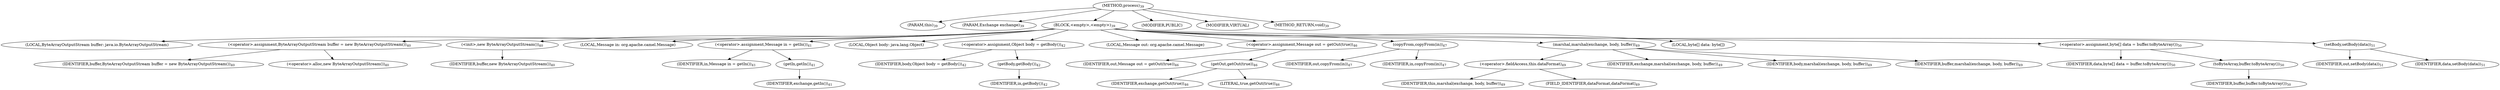 digraph "process" {  
"33" [label = <(METHOD,process)<SUB>39</SUB>> ]
"34" [label = <(PARAM,this)<SUB>39</SUB>> ]
"35" [label = <(PARAM,Exchange exchange)<SUB>39</SUB>> ]
"36" [label = <(BLOCK,&lt;empty&gt;,&lt;empty&gt;)<SUB>39</SUB>> ]
"6" [label = <(LOCAL,ByteArrayOutputStream buffer: java.io.ByteArrayOutputStream)> ]
"37" [label = <(&lt;operator&gt;.assignment,ByteArrayOutputStream buffer = new ByteArrayOutputStream())<SUB>40</SUB>> ]
"38" [label = <(IDENTIFIER,buffer,ByteArrayOutputStream buffer = new ByteArrayOutputStream())<SUB>40</SUB>> ]
"39" [label = <(&lt;operator&gt;.alloc,new ByteArrayOutputStream())<SUB>40</SUB>> ]
"40" [label = <(&lt;init&gt;,new ByteArrayOutputStream())<SUB>40</SUB>> ]
"5" [label = <(IDENTIFIER,buffer,new ByteArrayOutputStream())<SUB>40</SUB>> ]
"41" [label = <(LOCAL,Message in: org.apache.camel.Message)> ]
"42" [label = <(&lt;operator&gt;.assignment,Message in = getIn())<SUB>41</SUB>> ]
"43" [label = <(IDENTIFIER,in,Message in = getIn())<SUB>41</SUB>> ]
"44" [label = <(getIn,getIn())<SUB>41</SUB>> ]
"45" [label = <(IDENTIFIER,exchange,getIn())<SUB>41</SUB>> ]
"46" [label = <(LOCAL,Object body: java.lang.Object)> ]
"47" [label = <(&lt;operator&gt;.assignment,Object body = getBody())<SUB>42</SUB>> ]
"48" [label = <(IDENTIFIER,body,Object body = getBody())<SUB>42</SUB>> ]
"49" [label = <(getBody,getBody())<SUB>42</SUB>> ]
"50" [label = <(IDENTIFIER,in,getBody())<SUB>42</SUB>> ]
"51" [label = <(LOCAL,Message out: org.apache.camel.Message)> ]
"52" [label = <(&lt;operator&gt;.assignment,Message out = getOut(true))<SUB>46</SUB>> ]
"53" [label = <(IDENTIFIER,out,Message out = getOut(true))<SUB>46</SUB>> ]
"54" [label = <(getOut,getOut(true))<SUB>46</SUB>> ]
"55" [label = <(IDENTIFIER,exchange,getOut(true))<SUB>46</SUB>> ]
"56" [label = <(LITERAL,true,getOut(true))<SUB>46</SUB>> ]
"57" [label = <(copyFrom,copyFrom(in))<SUB>47</SUB>> ]
"58" [label = <(IDENTIFIER,out,copyFrom(in))<SUB>47</SUB>> ]
"59" [label = <(IDENTIFIER,in,copyFrom(in))<SUB>47</SUB>> ]
"60" [label = <(marshal,marshal(exchange, body, buffer))<SUB>49</SUB>> ]
"61" [label = <(&lt;operator&gt;.fieldAccess,this.dataFormat)<SUB>49</SUB>> ]
"62" [label = <(IDENTIFIER,this,marshal(exchange, body, buffer))<SUB>49</SUB>> ]
"63" [label = <(FIELD_IDENTIFIER,dataFormat,dataFormat)<SUB>49</SUB>> ]
"64" [label = <(IDENTIFIER,exchange,marshal(exchange, body, buffer))<SUB>49</SUB>> ]
"65" [label = <(IDENTIFIER,body,marshal(exchange, body, buffer))<SUB>49</SUB>> ]
"66" [label = <(IDENTIFIER,buffer,marshal(exchange, body, buffer))<SUB>49</SUB>> ]
"67" [label = <(LOCAL,byte[] data: byte[])> ]
"68" [label = <(&lt;operator&gt;.assignment,byte[] data = buffer.toByteArray())<SUB>50</SUB>> ]
"69" [label = <(IDENTIFIER,data,byte[] data = buffer.toByteArray())<SUB>50</SUB>> ]
"70" [label = <(toByteArray,buffer.toByteArray())<SUB>50</SUB>> ]
"71" [label = <(IDENTIFIER,buffer,buffer.toByteArray())<SUB>50</SUB>> ]
"72" [label = <(setBody,setBody(data))<SUB>51</SUB>> ]
"73" [label = <(IDENTIFIER,out,setBody(data))<SUB>51</SUB>> ]
"74" [label = <(IDENTIFIER,data,setBody(data))<SUB>51</SUB>> ]
"75" [label = <(MODIFIER,PUBLIC)> ]
"76" [label = <(MODIFIER,VIRTUAL)> ]
"77" [label = <(METHOD_RETURN,void)<SUB>39</SUB>> ]
  "33" -> "34" 
  "33" -> "35" 
  "33" -> "36" 
  "33" -> "75" 
  "33" -> "76" 
  "33" -> "77" 
  "36" -> "6" 
  "36" -> "37" 
  "36" -> "40" 
  "36" -> "41" 
  "36" -> "42" 
  "36" -> "46" 
  "36" -> "47" 
  "36" -> "51" 
  "36" -> "52" 
  "36" -> "57" 
  "36" -> "60" 
  "36" -> "67" 
  "36" -> "68" 
  "36" -> "72" 
  "37" -> "38" 
  "37" -> "39" 
  "40" -> "5" 
  "42" -> "43" 
  "42" -> "44" 
  "44" -> "45" 
  "47" -> "48" 
  "47" -> "49" 
  "49" -> "50" 
  "52" -> "53" 
  "52" -> "54" 
  "54" -> "55" 
  "54" -> "56" 
  "57" -> "58" 
  "57" -> "59" 
  "60" -> "61" 
  "60" -> "64" 
  "60" -> "65" 
  "60" -> "66" 
  "61" -> "62" 
  "61" -> "63" 
  "68" -> "69" 
  "68" -> "70" 
  "70" -> "71" 
  "72" -> "73" 
  "72" -> "74" 
}
